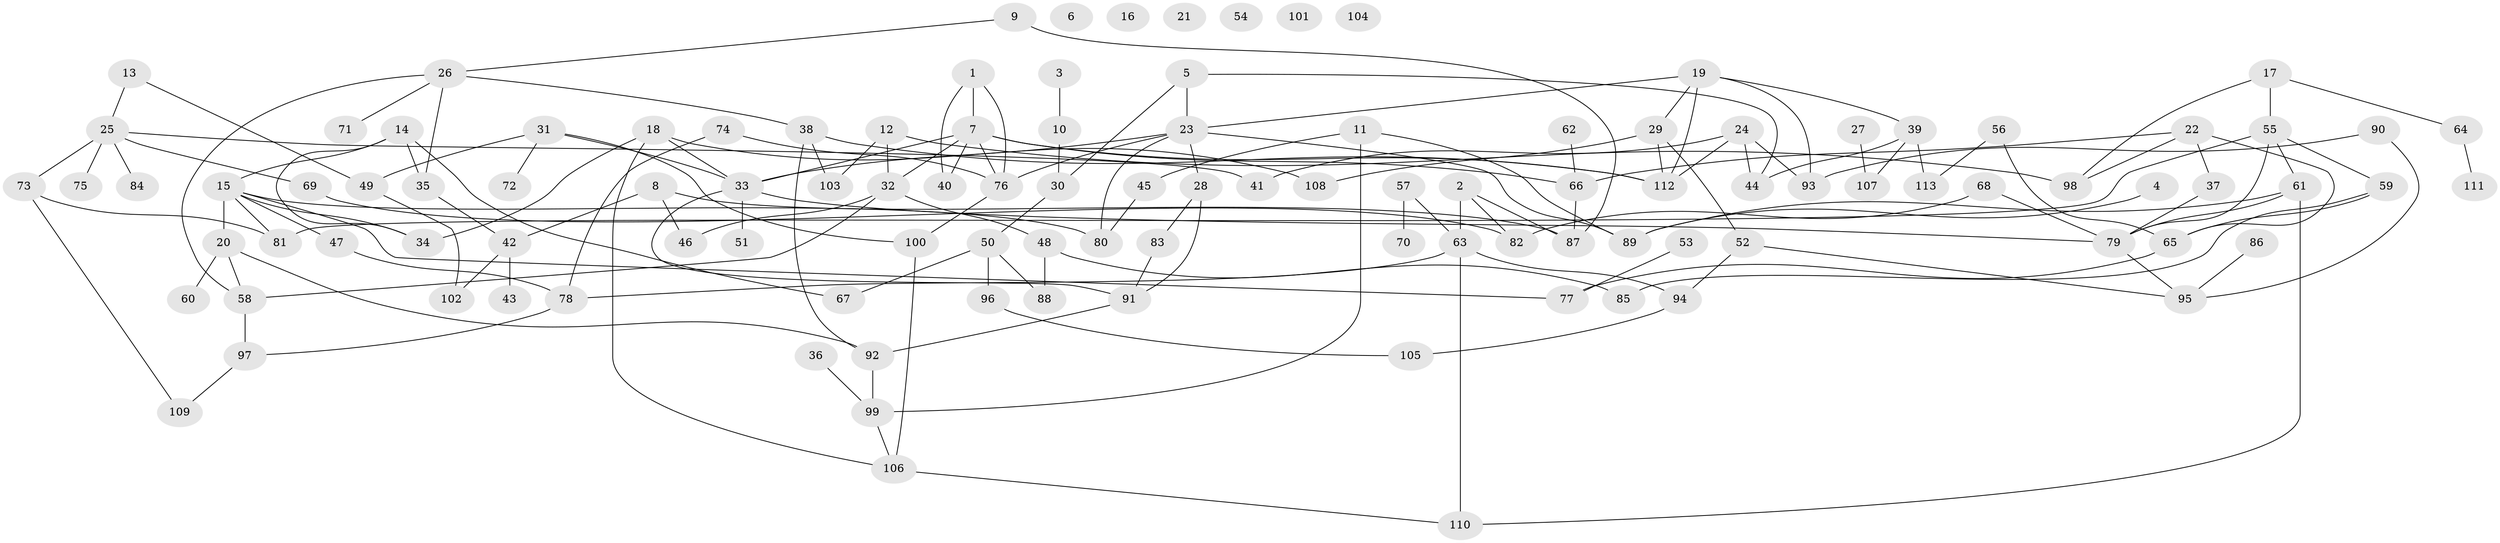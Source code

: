 // coarse degree distribution, {1: 0.19736842105263158, 3: 0.17105263157894737, 8: 0.039473684210526314, 0: 0.07894736842105263, 5: 0.13157894736842105, 6: 0.05263157894736842, 2: 0.15789473684210525, 4: 0.14473684210526316, 9: 0.02631578947368421}
// Generated by graph-tools (version 1.1) at 2025/41/03/06/25 10:41:21]
// undirected, 113 vertices, 160 edges
graph export_dot {
graph [start="1"]
  node [color=gray90,style=filled];
  1;
  2;
  3;
  4;
  5;
  6;
  7;
  8;
  9;
  10;
  11;
  12;
  13;
  14;
  15;
  16;
  17;
  18;
  19;
  20;
  21;
  22;
  23;
  24;
  25;
  26;
  27;
  28;
  29;
  30;
  31;
  32;
  33;
  34;
  35;
  36;
  37;
  38;
  39;
  40;
  41;
  42;
  43;
  44;
  45;
  46;
  47;
  48;
  49;
  50;
  51;
  52;
  53;
  54;
  55;
  56;
  57;
  58;
  59;
  60;
  61;
  62;
  63;
  64;
  65;
  66;
  67;
  68;
  69;
  70;
  71;
  72;
  73;
  74;
  75;
  76;
  77;
  78;
  79;
  80;
  81;
  82;
  83;
  84;
  85;
  86;
  87;
  88;
  89;
  90;
  91;
  92;
  93;
  94;
  95;
  96;
  97;
  98;
  99;
  100;
  101;
  102;
  103;
  104;
  105;
  106;
  107;
  108;
  109;
  110;
  111;
  112;
  113;
  1 -- 7;
  1 -- 40;
  1 -- 76;
  2 -- 63;
  2 -- 82;
  2 -- 87;
  3 -- 10;
  4 -- 89;
  5 -- 23;
  5 -- 30;
  5 -- 44;
  7 -- 32;
  7 -- 33;
  7 -- 40;
  7 -- 66;
  7 -- 76;
  7 -- 112;
  8 -- 42;
  8 -- 46;
  8 -- 87;
  9 -- 26;
  9 -- 87;
  10 -- 30;
  11 -- 45;
  11 -- 89;
  11 -- 99;
  12 -- 32;
  12 -- 98;
  12 -- 103;
  13 -- 25;
  13 -- 49;
  14 -- 15;
  14 -- 34;
  14 -- 35;
  14 -- 67;
  15 -- 20;
  15 -- 34;
  15 -- 47;
  15 -- 77;
  15 -- 80;
  15 -- 81;
  17 -- 55;
  17 -- 64;
  17 -- 98;
  18 -- 33;
  18 -- 34;
  18 -- 106;
  18 -- 108;
  19 -- 23;
  19 -- 29;
  19 -- 39;
  19 -- 93;
  19 -- 112;
  20 -- 58;
  20 -- 60;
  20 -- 92;
  22 -- 37;
  22 -- 65;
  22 -- 66;
  22 -- 98;
  23 -- 28;
  23 -- 33;
  23 -- 76;
  23 -- 80;
  23 -- 89;
  24 -- 41;
  24 -- 44;
  24 -- 93;
  24 -- 112;
  25 -- 41;
  25 -- 69;
  25 -- 73;
  25 -- 75;
  25 -- 84;
  26 -- 35;
  26 -- 38;
  26 -- 58;
  26 -- 71;
  27 -- 107;
  28 -- 83;
  28 -- 91;
  29 -- 52;
  29 -- 108;
  29 -- 112;
  30 -- 50;
  31 -- 33;
  31 -- 49;
  31 -- 72;
  31 -- 100;
  32 -- 46;
  32 -- 48;
  32 -- 58;
  33 -- 51;
  33 -- 79;
  33 -- 91;
  35 -- 42;
  36 -- 99;
  37 -- 79;
  38 -- 92;
  38 -- 103;
  38 -- 112;
  39 -- 44;
  39 -- 107;
  39 -- 113;
  42 -- 43;
  42 -- 102;
  45 -- 80;
  47 -- 78;
  48 -- 85;
  48 -- 88;
  49 -- 102;
  50 -- 67;
  50 -- 88;
  50 -- 96;
  52 -- 94;
  52 -- 95;
  53 -- 77;
  55 -- 59;
  55 -- 61;
  55 -- 79;
  55 -- 81;
  56 -- 65;
  56 -- 113;
  57 -- 63;
  57 -- 70;
  58 -- 97;
  59 -- 65;
  59 -- 85;
  61 -- 79;
  61 -- 89;
  61 -- 110;
  62 -- 66;
  63 -- 78;
  63 -- 94;
  63 -- 110;
  64 -- 111;
  65 -- 77;
  66 -- 87;
  68 -- 79;
  68 -- 82;
  69 -- 82;
  73 -- 81;
  73 -- 109;
  74 -- 76;
  74 -- 78;
  76 -- 100;
  78 -- 97;
  79 -- 95;
  83 -- 91;
  86 -- 95;
  90 -- 93;
  90 -- 95;
  91 -- 92;
  92 -- 99;
  94 -- 105;
  96 -- 105;
  97 -- 109;
  99 -- 106;
  100 -- 106;
  106 -- 110;
}
